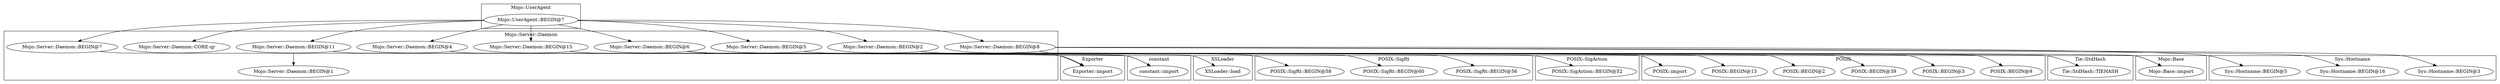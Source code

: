 digraph {
graph [overlap=false]
subgraph cluster_Mojo_UserAgent {
	label="Mojo::UserAgent";
	"Mojo::UserAgent::BEGIN@7";
}
subgraph cluster_XSLoader {
	label="XSLoader";
	"XSLoader::load";
}
subgraph cluster_POSIX_SigRt {
	label="POSIX::SigRt";
	"POSIX::SigRt::BEGIN@58";
	"POSIX::SigRt::BEGIN@56";
	"POSIX::SigRt::BEGIN@60";
}
subgraph cluster_constant {
	label="constant";
	"constant::import";
}
subgraph cluster_Exporter {
	label="Exporter";
	"Exporter::import";
}
subgraph cluster_Mojo_Base {
	label="Mojo::Base";
	"Mojo::Base::import";
}
subgraph cluster_POSIX_SigAction {
	label="POSIX::SigAction";
	"POSIX::SigAction::BEGIN@52";
}
subgraph cluster_POSIX {
	label="POSIX";
	"POSIX::BEGIN@39";
	"POSIX::BEGIN@2";
	"POSIX::BEGIN@13";
	"POSIX::import";
	"POSIX::BEGIN@9";
	"POSIX::BEGIN@3";
}
subgraph cluster_Tie_StdHash {
	label="Tie::StdHash";
	"Tie::StdHash::TIEHASH";
}
subgraph cluster_Mojo_Server_Daemon {
	label="Mojo::Server::Daemon";
	"Mojo::Server::Daemon::BEGIN@7";
	"Mojo::Server::Daemon::BEGIN@4";
	"Mojo::Server::Daemon::BEGIN@11";
	"Mojo::Server::Daemon::BEGIN@15";
	"Mojo::Server::Daemon::BEGIN@6";
	"Mojo::Server::Daemon::BEGIN@5";
	"Mojo::Server::Daemon::BEGIN@8";
	"Mojo::Server::Daemon::BEGIN@1";
	"Mojo::Server::Daemon::CORE:qr";
	"Mojo::Server::Daemon::BEGIN@2";
}
subgraph cluster_Sys_Hostname {
	label="Sys::Hostname";
	"Sys::Hostname::BEGIN@5";
	"Sys::Hostname::BEGIN@3";
	"Sys::Hostname::BEGIN@16";
}
"Mojo::Server::Daemon::BEGIN@6" -> "Tie::StdHash::TIEHASH";
"Mojo::UserAgent::BEGIN@7" -> "Mojo::Server::Daemon::BEGIN@8";
"Mojo::UserAgent::BEGIN@7" -> "Mojo::Server::Daemon::BEGIN@2";
"Mojo::Server::Daemon::BEGIN@8" -> "Exporter::import";
"Mojo::Server::Daemon::BEGIN@7" -> "Exporter::import";
"Mojo::Server::Daemon::BEGIN@4" -> "Exporter::import";
"Mojo::UserAgent::BEGIN@7" -> "Mojo::Server::Daemon::BEGIN@7";
"Mojo::Server::Daemon::BEGIN@8" -> "Sys::Hostname::BEGIN@5";
"Mojo::Server::Daemon::BEGIN@6" -> "POSIX::BEGIN@2";
"Mojo::Server::Daemon::BEGIN@6" -> "POSIX::BEGIN@9";
"Mojo::UserAgent::BEGIN@7" -> "Mojo::Server::Daemon::BEGIN@5";
"Mojo::Server::Daemon::BEGIN@6" -> "POSIX::SigRt::BEGIN@58";
"Mojo::UserAgent::BEGIN@7" -> "Mojo::Server::Daemon::BEGIN@6";
"Mojo::Server::Daemon::BEGIN@6" -> "POSIX::BEGIN@39";
"Mojo::Server::Daemon::BEGIN@6" -> "XSLoader::load";
"Mojo::Server::Daemon::BEGIN@11" -> "Mojo::Server::Daemon::BEGIN@1";
"Mojo::Server::Daemon::BEGIN@2" -> "Mojo::Base::import";
"Mojo::Server::Daemon::BEGIN@5" -> "Mojo::Base::import";
"Mojo::Server::Daemon::BEGIN@11" -> "constant::import";
"Mojo::Server::Daemon::BEGIN@15" -> "constant::import";
"Mojo::UserAgent::BEGIN@7" -> "Mojo::Server::Daemon::CORE:qr";
"Mojo::Server::Daemon::BEGIN@8" -> "Sys::Hostname::BEGIN@16";
"Mojo::Server::Daemon::BEGIN@6" -> "POSIX::BEGIN@3";
"Mojo::Server::Daemon::BEGIN@8" -> "Sys::Hostname::BEGIN@3";
"Mojo::Server::Daemon::BEGIN@6" -> "POSIX::import";
"Mojo::Server::Daemon::BEGIN@6" -> "POSIX::SigAction::BEGIN@52";
"Mojo::Server::Daemon::BEGIN@6" -> "POSIX::BEGIN@13";
"Mojo::UserAgent::BEGIN@7" -> "Mojo::Server::Daemon::BEGIN@4";
"Mojo::UserAgent::BEGIN@7" -> "Mojo::Server::Daemon::BEGIN@11";
"Mojo::UserAgent::BEGIN@7" -> "Mojo::Server::Daemon::BEGIN@15";
"Mojo::Server::Daemon::BEGIN@6" -> "POSIX::SigRt::BEGIN@60";
"Mojo::Server::Daemon::BEGIN@6" -> "POSIX::SigRt::BEGIN@56";
}
